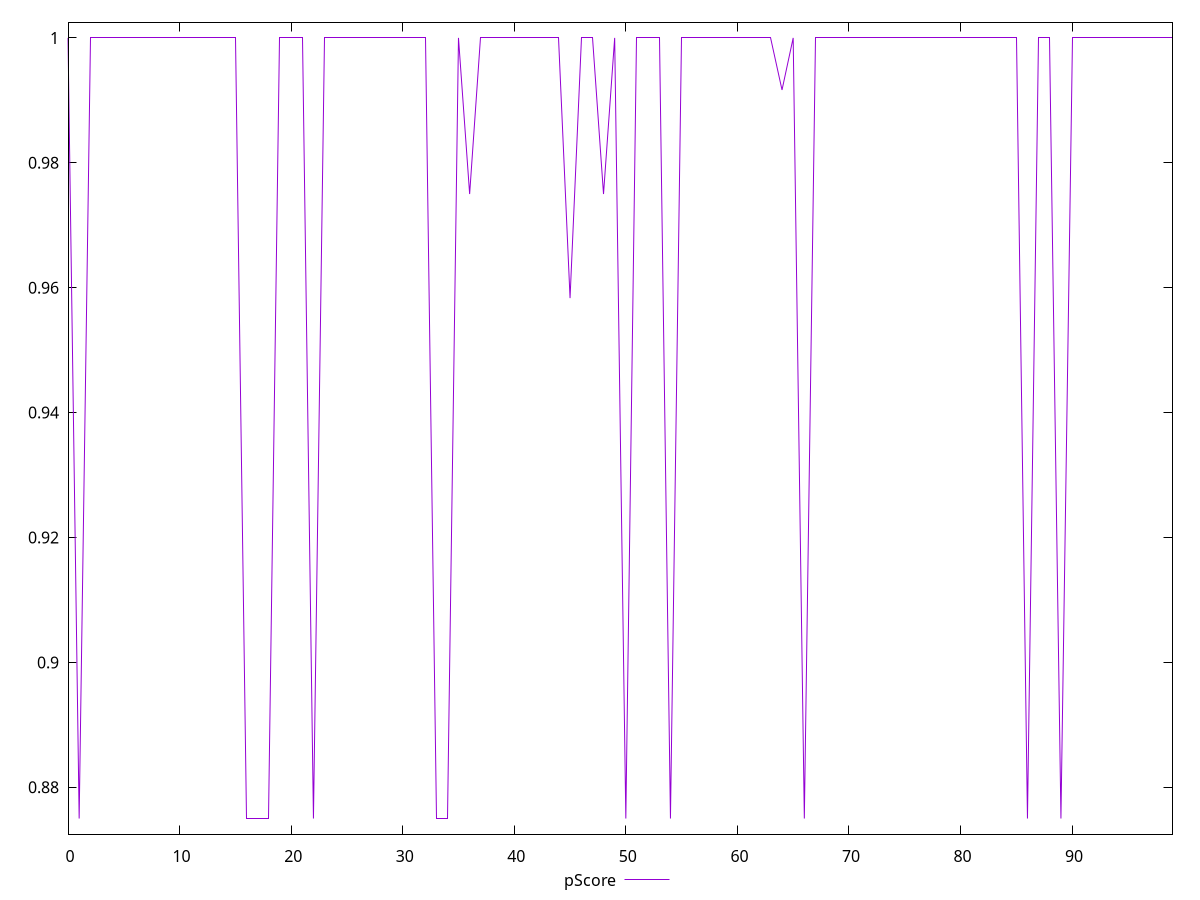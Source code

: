 reset

$pScore <<EOF
0 1
1 0.875
2 1
3 1
4 1
5 1
6 1
7 1
8 1
9 1
10 1
11 1
12 1
13 1
14 1
15 1
16 0.875
17 0.875
18 0.875
19 1
20 1
21 1
22 0.875
23 1
24 1
25 1
26 1
27 1
28 1
29 1
30 1
31 1
32 1
33 0.875
34 0.875
35 1
36 0.975
37 1
38 1
39 1
40 1
41 1
42 1
43 1
44 1
45 0.9583333333333334
46 1
47 1
48 0.975
49 1
50 0.875
51 1
52 1
53 1
54 0.875
55 1
56 1
57 1
58 1
59 1
60 1
61 1
62 1
63 1
64 0.9916666666666667
65 1
66 0.875
67 1
68 1
69 1
70 1
71 1
72 1
73 1
74 1
75 1
76 1
77 1
78 1
79 1
80 1
81 1
82 1
83 1
84 1
85 1
86 0.875
87 1
88 1
89 0.875
90 1
91 1
92 1
93 1
94 1
95 1
96 1
97 1
98 1
99 1
EOF

set key outside below
set xrange [0:99]
set yrange [0.8725:1.0025]
set trange [0.8725:1.0025]
set terminal svg size 640, 500 enhanced background rgb 'white'
set output "report_00019_2021-02-10T18-14-37.922Z//unminified-css/samples/pages+cached/pScore/values.svg"

plot $pScore title "pScore" with line

reset
